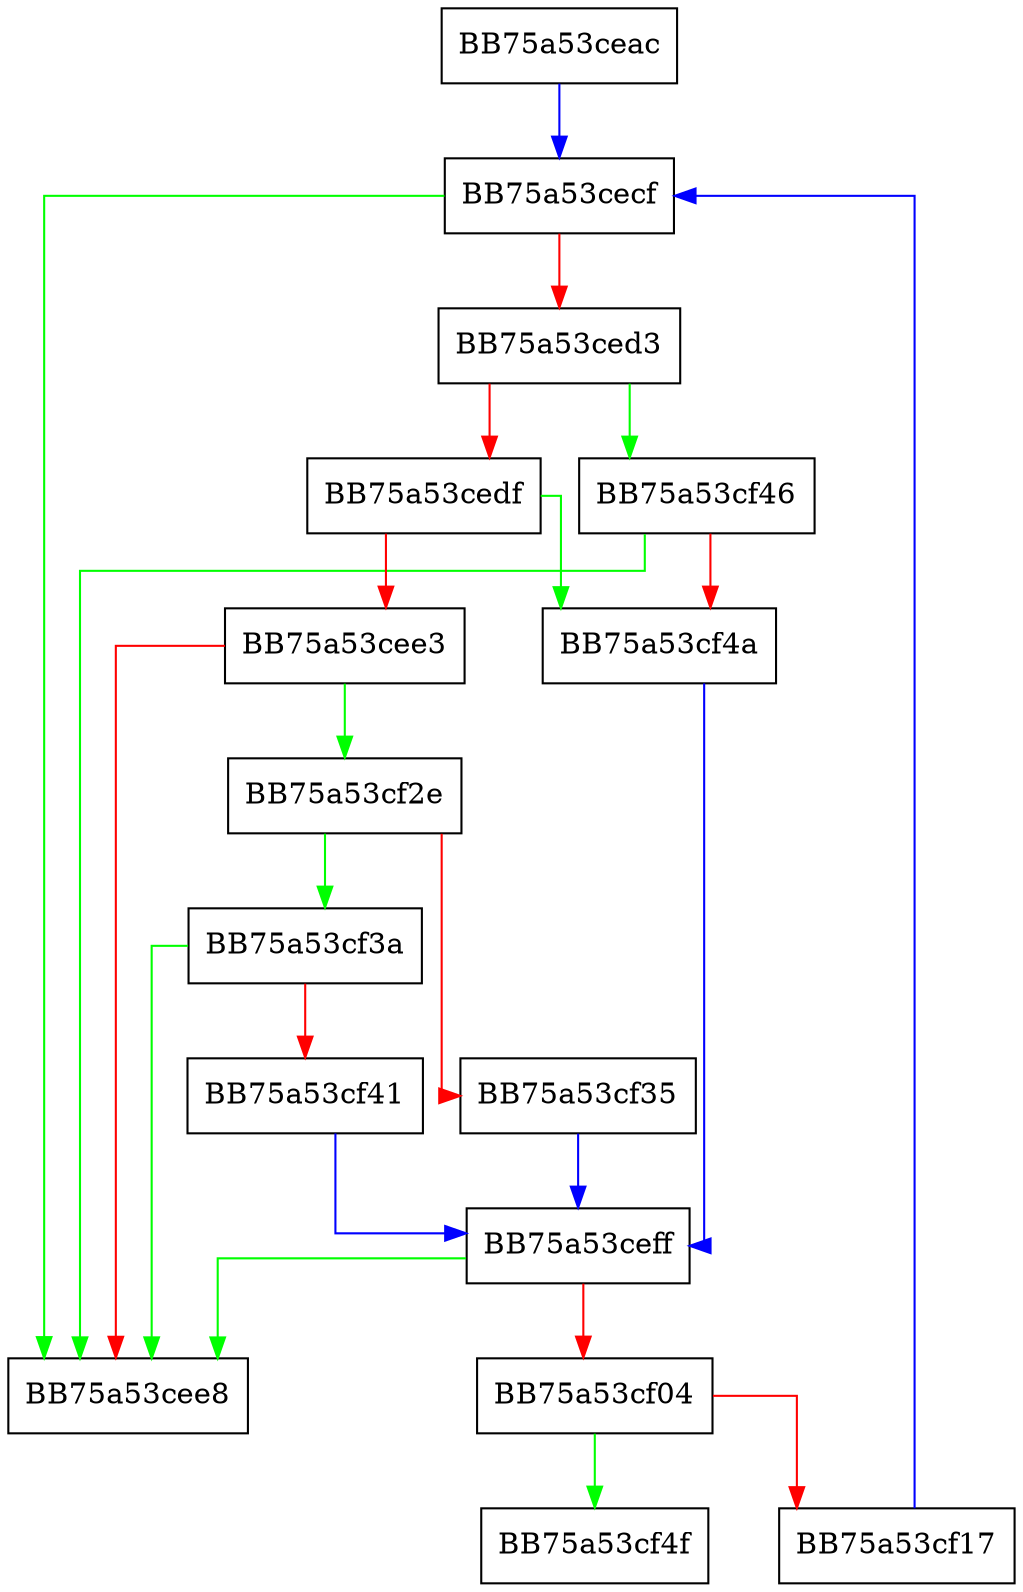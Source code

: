 digraph _Do_digits {
  node [shape="box"];
  graph [splines=ortho];
  BB75a53ceac -> BB75a53cecf [color="blue"];
  BB75a53cecf -> BB75a53cee8 [color="green"];
  BB75a53cecf -> BB75a53ced3 [color="red"];
  BB75a53ced3 -> BB75a53cf46 [color="green"];
  BB75a53ced3 -> BB75a53cedf [color="red"];
  BB75a53cedf -> BB75a53cf4a [color="green"];
  BB75a53cedf -> BB75a53cee3 [color="red"];
  BB75a53cee3 -> BB75a53cf2e [color="green"];
  BB75a53cee3 -> BB75a53cee8 [color="red"];
  BB75a53ceff -> BB75a53cee8 [color="green"];
  BB75a53ceff -> BB75a53cf04 [color="red"];
  BB75a53cf04 -> BB75a53cf4f [color="green"];
  BB75a53cf04 -> BB75a53cf17 [color="red"];
  BB75a53cf17 -> BB75a53cecf [color="blue"];
  BB75a53cf2e -> BB75a53cf3a [color="green"];
  BB75a53cf2e -> BB75a53cf35 [color="red"];
  BB75a53cf35 -> BB75a53ceff [color="blue"];
  BB75a53cf3a -> BB75a53cee8 [color="green"];
  BB75a53cf3a -> BB75a53cf41 [color="red"];
  BB75a53cf41 -> BB75a53ceff [color="blue"];
  BB75a53cf46 -> BB75a53cee8 [color="green"];
  BB75a53cf46 -> BB75a53cf4a [color="red"];
  BB75a53cf4a -> BB75a53ceff [color="blue"];
}